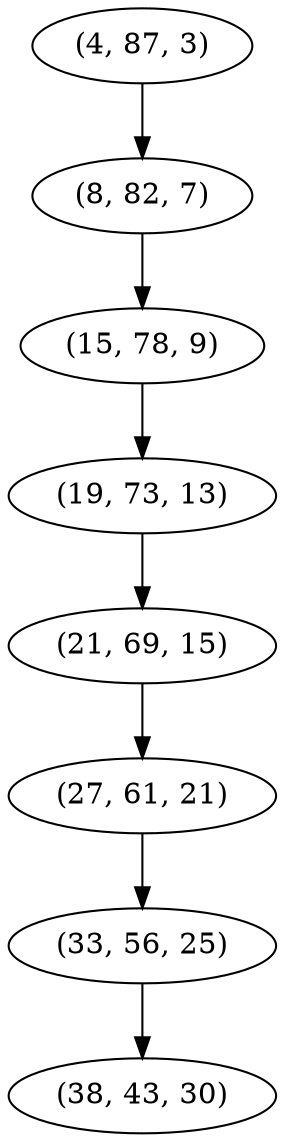 digraph tree {
    "(4, 87, 3)";
    "(8, 82, 7)";
    "(15, 78, 9)";
    "(19, 73, 13)";
    "(21, 69, 15)";
    "(27, 61, 21)";
    "(33, 56, 25)";
    "(38, 43, 30)";
    "(4, 87, 3)" -> "(8, 82, 7)";
    "(8, 82, 7)" -> "(15, 78, 9)";
    "(15, 78, 9)" -> "(19, 73, 13)";
    "(19, 73, 13)" -> "(21, 69, 15)";
    "(21, 69, 15)" -> "(27, 61, 21)";
    "(27, 61, 21)" -> "(33, 56, 25)";
    "(33, 56, 25)" -> "(38, 43, 30)";
}
